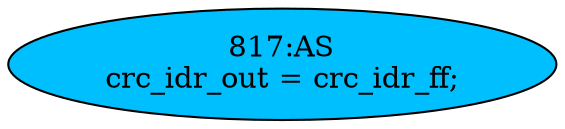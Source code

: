 strict digraph "" {
	node [label="\N"];
	"817:AS"	 [ast="<pyverilog.vparser.ast.Assign object at 0x7f01261e8650>",
		def_var="['crc_idr_out']",
		fillcolor=deepskyblue,
		label="817:AS
crc_idr_out = crc_idr_ff;",
		statements="[]",
		style=filled,
		typ=Assign,
		use_var="['crc_idr_ff']"];
}
